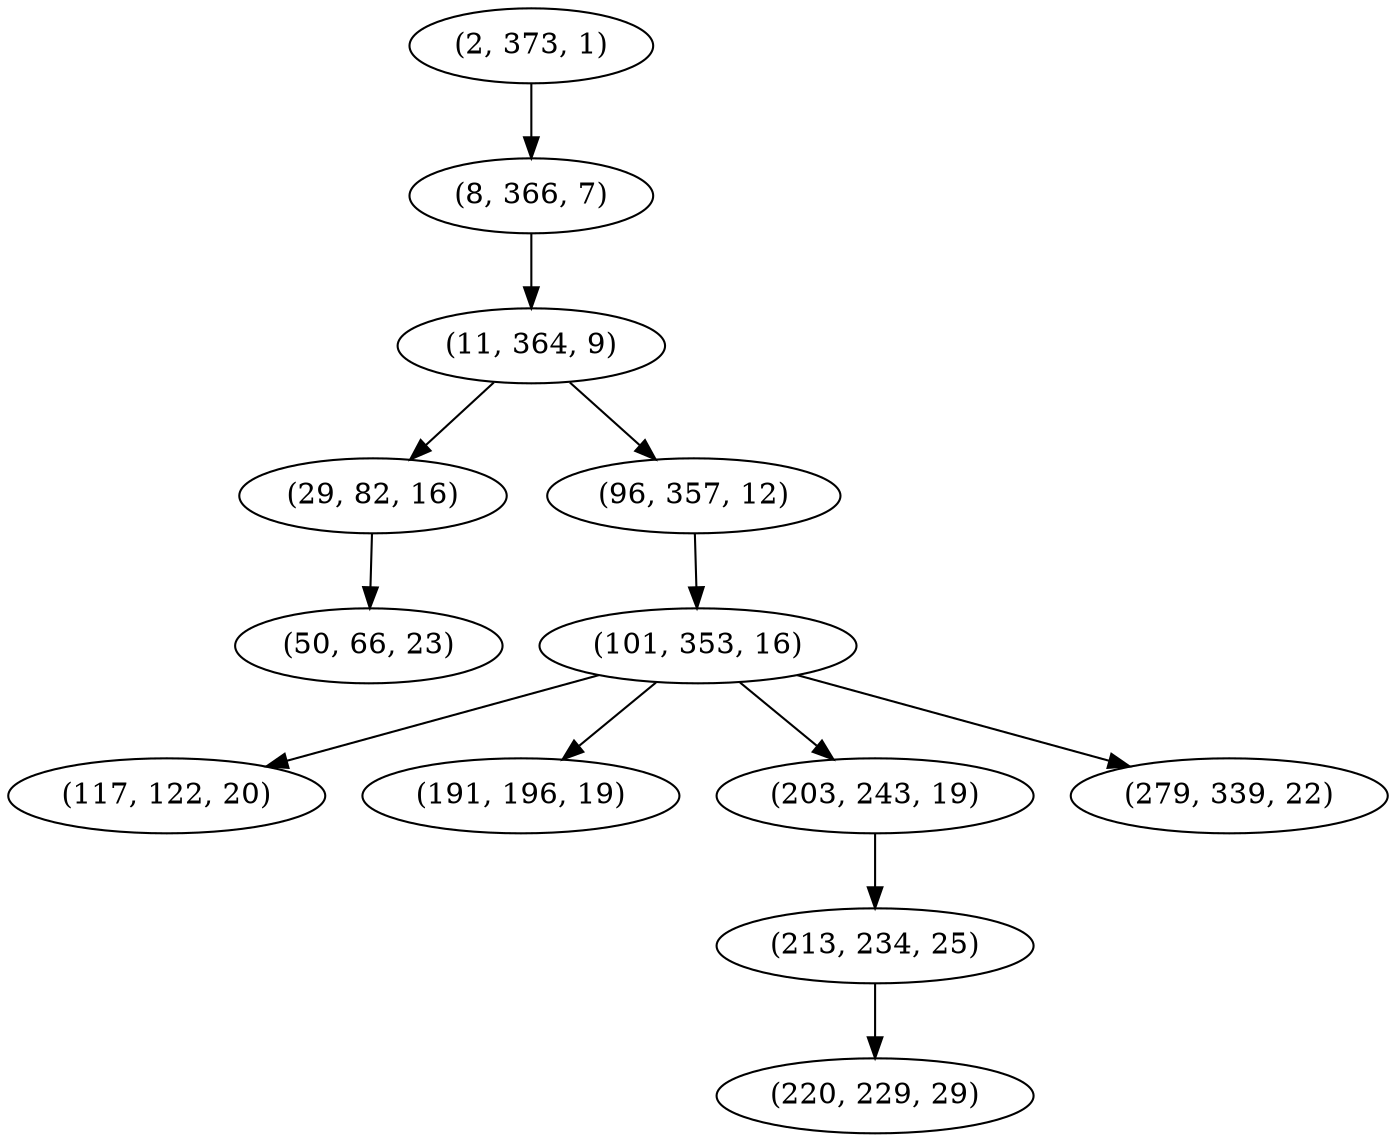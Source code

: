 digraph tree {
    "(2, 373, 1)";
    "(8, 366, 7)";
    "(11, 364, 9)";
    "(29, 82, 16)";
    "(50, 66, 23)";
    "(96, 357, 12)";
    "(101, 353, 16)";
    "(117, 122, 20)";
    "(191, 196, 19)";
    "(203, 243, 19)";
    "(213, 234, 25)";
    "(220, 229, 29)";
    "(279, 339, 22)";
    "(2, 373, 1)" -> "(8, 366, 7)";
    "(8, 366, 7)" -> "(11, 364, 9)";
    "(11, 364, 9)" -> "(29, 82, 16)";
    "(11, 364, 9)" -> "(96, 357, 12)";
    "(29, 82, 16)" -> "(50, 66, 23)";
    "(96, 357, 12)" -> "(101, 353, 16)";
    "(101, 353, 16)" -> "(117, 122, 20)";
    "(101, 353, 16)" -> "(191, 196, 19)";
    "(101, 353, 16)" -> "(203, 243, 19)";
    "(101, 353, 16)" -> "(279, 339, 22)";
    "(203, 243, 19)" -> "(213, 234, 25)";
    "(213, 234, 25)" -> "(220, 229, 29)";
}
